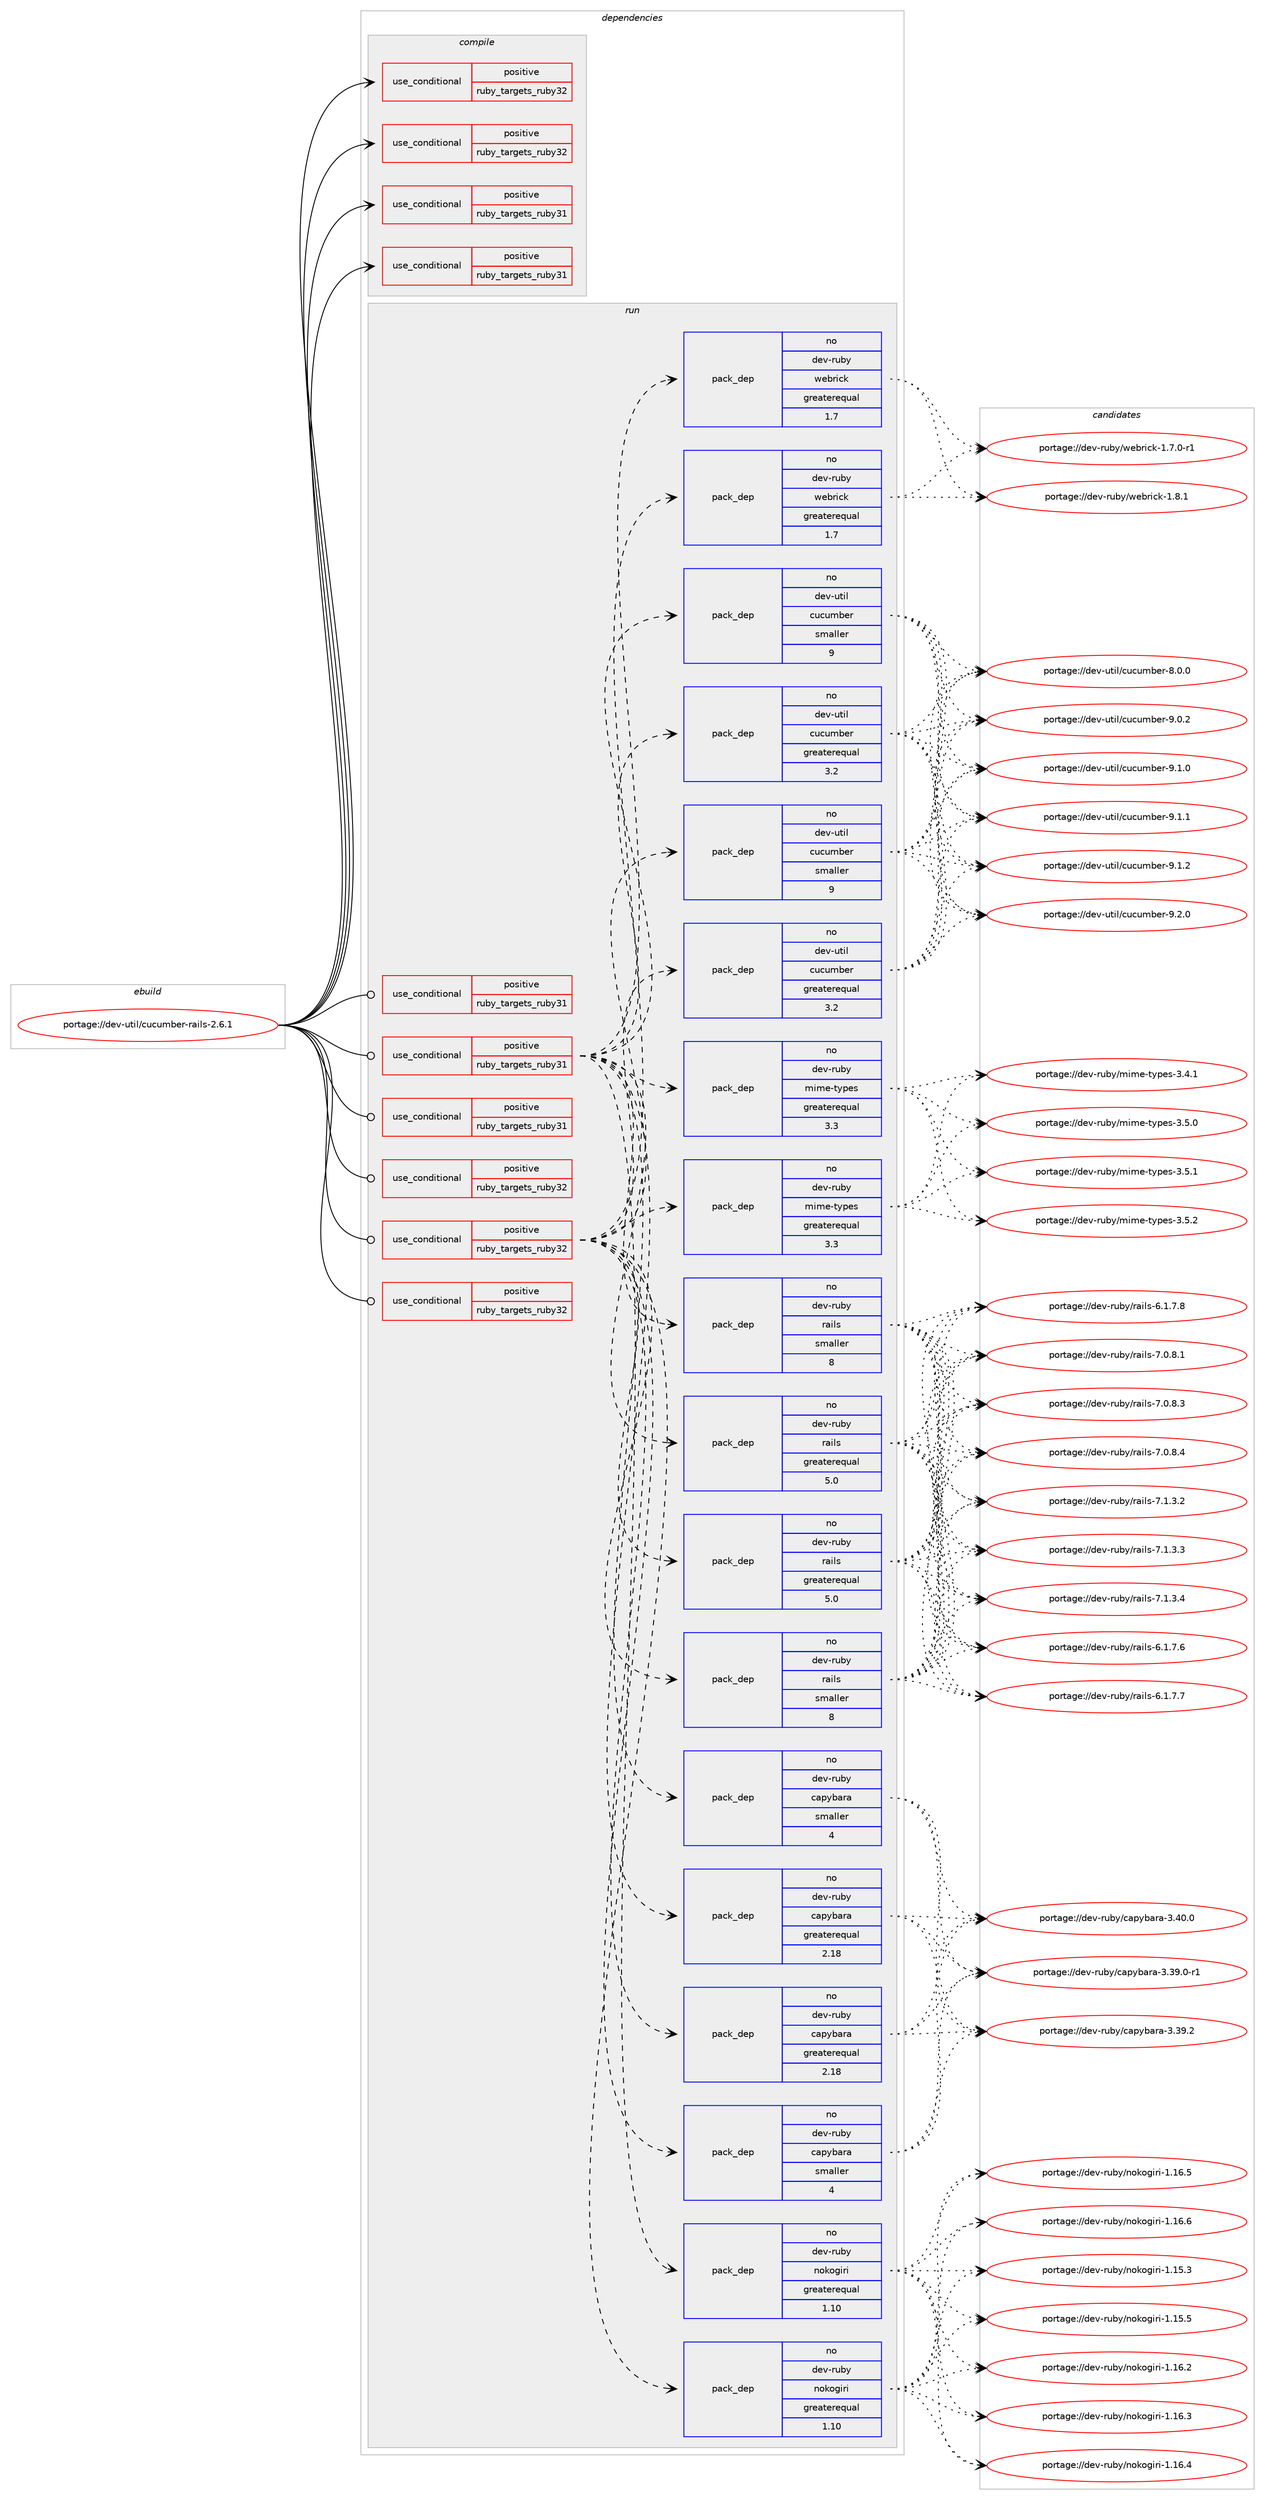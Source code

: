 digraph prolog {

# *************
# Graph options
# *************

newrank=true;
concentrate=true;
compound=true;
graph [rankdir=LR,fontname=Helvetica,fontsize=10,ranksep=1.5];#, ranksep=2.5, nodesep=0.2];
edge  [arrowhead=vee];
node  [fontname=Helvetica,fontsize=10];

# **********
# The ebuild
# **********

subgraph cluster_leftcol {
color=gray;
rank=same;
label=<<i>ebuild</i>>;
id [label="portage://dev-util/cucumber-rails-2.6.1", color=red, width=4, href="../dev-util/cucumber-rails-2.6.1.svg"];
}

# ****************
# The dependencies
# ****************

subgraph cluster_midcol {
color=gray;
label=<<i>dependencies</i>>;
subgraph cluster_compile {
fillcolor="#eeeeee";
style=filled;
label=<<i>compile</i>>;
subgraph cond58731 {
dependency109368 [label=<<TABLE BORDER="0" CELLBORDER="1" CELLSPACING="0" CELLPADDING="4"><TR><TD ROWSPAN="3" CELLPADDING="10">use_conditional</TD></TR><TR><TD>positive</TD></TR><TR><TD>ruby_targets_ruby31</TD></TR></TABLE>>, shape=none, color=red];
# *** BEGIN UNKNOWN DEPENDENCY TYPE (TODO) ***
# dependency109368 -> package_dependency(portage://dev-util/cucumber-rails-2.6.1,install,no,dev-lang,ruby,none,[,,],[slot(3.1)],[])
# *** END UNKNOWN DEPENDENCY TYPE (TODO) ***

}
id:e -> dependency109368:w [weight=20,style="solid",arrowhead="vee"];
subgraph cond58732 {
dependency109369 [label=<<TABLE BORDER="0" CELLBORDER="1" CELLSPACING="0" CELLPADDING="4"><TR><TD ROWSPAN="3" CELLPADDING="10">use_conditional</TD></TR><TR><TD>positive</TD></TR><TR><TD>ruby_targets_ruby31</TD></TR></TABLE>>, shape=none, color=red];
# *** BEGIN UNKNOWN DEPENDENCY TYPE (TODO) ***
# dependency109369 -> package_dependency(portage://dev-util/cucumber-rails-2.6.1,install,no,virtual,rubygems,none,[,,],[],[use(enable(ruby_targets_ruby31),negative)])
# *** END UNKNOWN DEPENDENCY TYPE (TODO) ***

}
id:e -> dependency109369:w [weight=20,style="solid",arrowhead="vee"];
subgraph cond58733 {
dependency109370 [label=<<TABLE BORDER="0" CELLBORDER="1" CELLSPACING="0" CELLPADDING="4"><TR><TD ROWSPAN="3" CELLPADDING="10">use_conditional</TD></TR><TR><TD>positive</TD></TR><TR><TD>ruby_targets_ruby32</TD></TR></TABLE>>, shape=none, color=red];
# *** BEGIN UNKNOWN DEPENDENCY TYPE (TODO) ***
# dependency109370 -> package_dependency(portage://dev-util/cucumber-rails-2.6.1,install,no,dev-lang,ruby,none,[,,],[slot(3.2)],[])
# *** END UNKNOWN DEPENDENCY TYPE (TODO) ***

}
id:e -> dependency109370:w [weight=20,style="solid",arrowhead="vee"];
subgraph cond58734 {
dependency109371 [label=<<TABLE BORDER="0" CELLBORDER="1" CELLSPACING="0" CELLPADDING="4"><TR><TD ROWSPAN="3" CELLPADDING="10">use_conditional</TD></TR><TR><TD>positive</TD></TR><TR><TD>ruby_targets_ruby32</TD></TR></TABLE>>, shape=none, color=red];
# *** BEGIN UNKNOWN DEPENDENCY TYPE (TODO) ***
# dependency109371 -> package_dependency(portage://dev-util/cucumber-rails-2.6.1,install,no,virtual,rubygems,none,[,,],[],[use(enable(ruby_targets_ruby32),negative)])
# *** END UNKNOWN DEPENDENCY TYPE (TODO) ***

}
id:e -> dependency109371:w [weight=20,style="solid",arrowhead="vee"];
}
subgraph cluster_compileandrun {
fillcolor="#eeeeee";
style=filled;
label=<<i>compile and run</i>>;
}
subgraph cluster_run {
fillcolor="#eeeeee";
style=filled;
label=<<i>run</i>>;
subgraph cond58735 {
dependency109372 [label=<<TABLE BORDER="0" CELLBORDER="1" CELLSPACING="0" CELLPADDING="4"><TR><TD ROWSPAN="3" CELLPADDING="10">use_conditional</TD></TR><TR><TD>positive</TD></TR><TR><TD>ruby_targets_ruby31</TD></TR></TABLE>>, shape=none, color=red];
# *** BEGIN UNKNOWN DEPENDENCY TYPE (TODO) ***
# dependency109372 -> package_dependency(portage://dev-util/cucumber-rails-2.6.1,run,no,dev-lang,ruby,none,[,,],[slot(3.1)],[])
# *** END UNKNOWN DEPENDENCY TYPE (TODO) ***

}
id:e -> dependency109372:w [weight=20,style="solid",arrowhead="odot"];
subgraph cond58736 {
dependency109373 [label=<<TABLE BORDER="0" CELLBORDER="1" CELLSPACING="0" CELLPADDING="4"><TR><TD ROWSPAN="3" CELLPADDING="10">use_conditional</TD></TR><TR><TD>positive</TD></TR><TR><TD>ruby_targets_ruby31</TD></TR></TABLE>>, shape=none, color=red];
subgraph pack49251 {
dependency109374 [label=<<TABLE BORDER="0" CELLBORDER="1" CELLSPACING="0" CELLPADDING="4" WIDTH="220"><TR><TD ROWSPAN="6" CELLPADDING="30">pack_dep</TD></TR><TR><TD WIDTH="110">no</TD></TR><TR><TD>dev-ruby</TD></TR><TR><TD>capybara</TD></TR><TR><TD>greaterequal</TD></TR><TR><TD>2.18</TD></TR></TABLE>>, shape=none, color=blue];
}
dependency109373:e -> dependency109374:w [weight=20,style="dashed",arrowhead="vee"];
subgraph pack49252 {
dependency109375 [label=<<TABLE BORDER="0" CELLBORDER="1" CELLSPACING="0" CELLPADDING="4" WIDTH="220"><TR><TD ROWSPAN="6" CELLPADDING="30">pack_dep</TD></TR><TR><TD WIDTH="110">no</TD></TR><TR><TD>dev-ruby</TD></TR><TR><TD>capybara</TD></TR><TR><TD>smaller</TD></TR><TR><TD>4</TD></TR></TABLE>>, shape=none, color=blue];
}
dependency109373:e -> dependency109375:w [weight=20,style="dashed",arrowhead="vee"];
subgraph pack49253 {
dependency109376 [label=<<TABLE BORDER="0" CELLBORDER="1" CELLSPACING="0" CELLPADDING="4" WIDTH="220"><TR><TD ROWSPAN="6" CELLPADDING="30">pack_dep</TD></TR><TR><TD WIDTH="110">no</TD></TR><TR><TD>dev-util</TD></TR><TR><TD>cucumber</TD></TR><TR><TD>greaterequal</TD></TR><TR><TD>3.2</TD></TR></TABLE>>, shape=none, color=blue];
}
dependency109373:e -> dependency109376:w [weight=20,style="dashed",arrowhead="vee"];
subgraph pack49254 {
dependency109377 [label=<<TABLE BORDER="0" CELLBORDER="1" CELLSPACING="0" CELLPADDING="4" WIDTH="220"><TR><TD ROWSPAN="6" CELLPADDING="30">pack_dep</TD></TR><TR><TD WIDTH="110">no</TD></TR><TR><TD>dev-util</TD></TR><TR><TD>cucumber</TD></TR><TR><TD>smaller</TD></TR><TR><TD>9</TD></TR></TABLE>>, shape=none, color=blue];
}
dependency109373:e -> dependency109377:w [weight=20,style="dashed",arrowhead="vee"];
subgraph pack49255 {
dependency109378 [label=<<TABLE BORDER="0" CELLBORDER="1" CELLSPACING="0" CELLPADDING="4" WIDTH="220"><TR><TD ROWSPAN="6" CELLPADDING="30">pack_dep</TD></TR><TR><TD WIDTH="110">no</TD></TR><TR><TD>dev-ruby</TD></TR><TR><TD>mime-types</TD></TR><TR><TD>greaterequal</TD></TR><TR><TD>3.3</TD></TR></TABLE>>, shape=none, color=blue];
}
dependency109373:e -> dependency109378:w [weight=20,style="dashed",arrowhead="vee"];
subgraph pack49256 {
dependency109379 [label=<<TABLE BORDER="0" CELLBORDER="1" CELLSPACING="0" CELLPADDING="4" WIDTH="220"><TR><TD ROWSPAN="6" CELLPADDING="30">pack_dep</TD></TR><TR><TD WIDTH="110">no</TD></TR><TR><TD>dev-ruby</TD></TR><TR><TD>nokogiri</TD></TR><TR><TD>greaterequal</TD></TR><TR><TD>1.10</TD></TR></TABLE>>, shape=none, color=blue];
}
dependency109373:e -> dependency109379:w [weight=20,style="dashed",arrowhead="vee"];
subgraph pack49257 {
dependency109380 [label=<<TABLE BORDER="0" CELLBORDER="1" CELLSPACING="0" CELLPADDING="4" WIDTH="220"><TR><TD ROWSPAN="6" CELLPADDING="30">pack_dep</TD></TR><TR><TD WIDTH="110">no</TD></TR><TR><TD>dev-ruby</TD></TR><TR><TD>rails</TD></TR><TR><TD>greaterequal</TD></TR><TR><TD>5.0</TD></TR></TABLE>>, shape=none, color=blue];
}
dependency109373:e -> dependency109380:w [weight=20,style="dashed",arrowhead="vee"];
subgraph pack49258 {
dependency109381 [label=<<TABLE BORDER="0" CELLBORDER="1" CELLSPACING="0" CELLPADDING="4" WIDTH="220"><TR><TD ROWSPAN="6" CELLPADDING="30">pack_dep</TD></TR><TR><TD WIDTH="110">no</TD></TR><TR><TD>dev-ruby</TD></TR><TR><TD>rails</TD></TR><TR><TD>smaller</TD></TR><TR><TD>8</TD></TR></TABLE>>, shape=none, color=blue];
}
dependency109373:e -> dependency109381:w [weight=20,style="dashed",arrowhead="vee"];
# *** BEGIN UNKNOWN DEPENDENCY TYPE (TODO) ***
# dependency109373 -> package_dependency(portage://dev-util/cucumber-rails-2.6.1,run,no,dev-ruby,rexml,none,[,,],[slot(3)],[use(enable(ruby_targets_ruby31),negative)])
# *** END UNKNOWN DEPENDENCY TYPE (TODO) ***

subgraph pack49259 {
dependency109382 [label=<<TABLE BORDER="0" CELLBORDER="1" CELLSPACING="0" CELLPADDING="4" WIDTH="220"><TR><TD ROWSPAN="6" CELLPADDING="30">pack_dep</TD></TR><TR><TD WIDTH="110">no</TD></TR><TR><TD>dev-ruby</TD></TR><TR><TD>webrick</TD></TR><TR><TD>greaterequal</TD></TR><TR><TD>1.7</TD></TR></TABLE>>, shape=none, color=blue];
}
dependency109373:e -> dependency109382:w [weight=20,style="dashed",arrowhead="vee"];
}
id:e -> dependency109373:w [weight=20,style="solid",arrowhead="odot"];
subgraph cond58737 {
dependency109383 [label=<<TABLE BORDER="0" CELLBORDER="1" CELLSPACING="0" CELLPADDING="4"><TR><TD ROWSPAN="3" CELLPADDING="10">use_conditional</TD></TR><TR><TD>positive</TD></TR><TR><TD>ruby_targets_ruby31</TD></TR></TABLE>>, shape=none, color=red];
# *** BEGIN UNKNOWN DEPENDENCY TYPE (TODO) ***
# dependency109383 -> package_dependency(portage://dev-util/cucumber-rails-2.6.1,run,no,virtual,rubygems,none,[,,],[],[use(enable(ruby_targets_ruby31),negative)])
# *** END UNKNOWN DEPENDENCY TYPE (TODO) ***

}
id:e -> dependency109383:w [weight=20,style="solid",arrowhead="odot"];
subgraph cond58738 {
dependency109384 [label=<<TABLE BORDER="0" CELLBORDER="1" CELLSPACING="0" CELLPADDING="4"><TR><TD ROWSPAN="3" CELLPADDING="10">use_conditional</TD></TR><TR><TD>positive</TD></TR><TR><TD>ruby_targets_ruby32</TD></TR></TABLE>>, shape=none, color=red];
# *** BEGIN UNKNOWN DEPENDENCY TYPE (TODO) ***
# dependency109384 -> package_dependency(portage://dev-util/cucumber-rails-2.6.1,run,no,dev-lang,ruby,none,[,,],[slot(3.2)],[])
# *** END UNKNOWN DEPENDENCY TYPE (TODO) ***

}
id:e -> dependency109384:w [weight=20,style="solid",arrowhead="odot"];
subgraph cond58739 {
dependency109385 [label=<<TABLE BORDER="0" CELLBORDER="1" CELLSPACING="0" CELLPADDING="4"><TR><TD ROWSPAN="3" CELLPADDING="10">use_conditional</TD></TR><TR><TD>positive</TD></TR><TR><TD>ruby_targets_ruby32</TD></TR></TABLE>>, shape=none, color=red];
subgraph pack49260 {
dependency109386 [label=<<TABLE BORDER="0" CELLBORDER="1" CELLSPACING="0" CELLPADDING="4" WIDTH="220"><TR><TD ROWSPAN="6" CELLPADDING="30">pack_dep</TD></TR><TR><TD WIDTH="110">no</TD></TR><TR><TD>dev-ruby</TD></TR><TR><TD>capybara</TD></TR><TR><TD>greaterequal</TD></TR><TR><TD>2.18</TD></TR></TABLE>>, shape=none, color=blue];
}
dependency109385:e -> dependency109386:w [weight=20,style="dashed",arrowhead="vee"];
subgraph pack49261 {
dependency109387 [label=<<TABLE BORDER="0" CELLBORDER="1" CELLSPACING="0" CELLPADDING="4" WIDTH="220"><TR><TD ROWSPAN="6" CELLPADDING="30">pack_dep</TD></TR><TR><TD WIDTH="110">no</TD></TR><TR><TD>dev-ruby</TD></TR><TR><TD>capybara</TD></TR><TR><TD>smaller</TD></TR><TR><TD>4</TD></TR></TABLE>>, shape=none, color=blue];
}
dependency109385:e -> dependency109387:w [weight=20,style="dashed",arrowhead="vee"];
subgraph pack49262 {
dependency109388 [label=<<TABLE BORDER="0" CELLBORDER="1" CELLSPACING="0" CELLPADDING="4" WIDTH="220"><TR><TD ROWSPAN="6" CELLPADDING="30">pack_dep</TD></TR><TR><TD WIDTH="110">no</TD></TR><TR><TD>dev-util</TD></TR><TR><TD>cucumber</TD></TR><TR><TD>greaterequal</TD></TR><TR><TD>3.2</TD></TR></TABLE>>, shape=none, color=blue];
}
dependency109385:e -> dependency109388:w [weight=20,style="dashed",arrowhead="vee"];
subgraph pack49263 {
dependency109389 [label=<<TABLE BORDER="0" CELLBORDER="1" CELLSPACING="0" CELLPADDING="4" WIDTH="220"><TR><TD ROWSPAN="6" CELLPADDING="30">pack_dep</TD></TR><TR><TD WIDTH="110">no</TD></TR><TR><TD>dev-util</TD></TR><TR><TD>cucumber</TD></TR><TR><TD>smaller</TD></TR><TR><TD>9</TD></TR></TABLE>>, shape=none, color=blue];
}
dependency109385:e -> dependency109389:w [weight=20,style="dashed",arrowhead="vee"];
subgraph pack49264 {
dependency109390 [label=<<TABLE BORDER="0" CELLBORDER="1" CELLSPACING="0" CELLPADDING="4" WIDTH="220"><TR><TD ROWSPAN="6" CELLPADDING="30">pack_dep</TD></TR><TR><TD WIDTH="110">no</TD></TR><TR><TD>dev-ruby</TD></TR><TR><TD>mime-types</TD></TR><TR><TD>greaterequal</TD></TR><TR><TD>3.3</TD></TR></TABLE>>, shape=none, color=blue];
}
dependency109385:e -> dependency109390:w [weight=20,style="dashed",arrowhead="vee"];
subgraph pack49265 {
dependency109391 [label=<<TABLE BORDER="0" CELLBORDER="1" CELLSPACING="0" CELLPADDING="4" WIDTH="220"><TR><TD ROWSPAN="6" CELLPADDING="30">pack_dep</TD></TR><TR><TD WIDTH="110">no</TD></TR><TR><TD>dev-ruby</TD></TR><TR><TD>nokogiri</TD></TR><TR><TD>greaterequal</TD></TR><TR><TD>1.10</TD></TR></TABLE>>, shape=none, color=blue];
}
dependency109385:e -> dependency109391:w [weight=20,style="dashed",arrowhead="vee"];
subgraph pack49266 {
dependency109392 [label=<<TABLE BORDER="0" CELLBORDER="1" CELLSPACING="0" CELLPADDING="4" WIDTH="220"><TR><TD ROWSPAN="6" CELLPADDING="30">pack_dep</TD></TR><TR><TD WIDTH="110">no</TD></TR><TR><TD>dev-ruby</TD></TR><TR><TD>rails</TD></TR><TR><TD>greaterequal</TD></TR><TR><TD>5.0</TD></TR></TABLE>>, shape=none, color=blue];
}
dependency109385:e -> dependency109392:w [weight=20,style="dashed",arrowhead="vee"];
subgraph pack49267 {
dependency109393 [label=<<TABLE BORDER="0" CELLBORDER="1" CELLSPACING="0" CELLPADDING="4" WIDTH="220"><TR><TD ROWSPAN="6" CELLPADDING="30">pack_dep</TD></TR><TR><TD WIDTH="110">no</TD></TR><TR><TD>dev-ruby</TD></TR><TR><TD>rails</TD></TR><TR><TD>smaller</TD></TR><TR><TD>8</TD></TR></TABLE>>, shape=none, color=blue];
}
dependency109385:e -> dependency109393:w [weight=20,style="dashed",arrowhead="vee"];
# *** BEGIN UNKNOWN DEPENDENCY TYPE (TODO) ***
# dependency109385 -> package_dependency(portage://dev-util/cucumber-rails-2.6.1,run,no,dev-ruby,rexml,none,[,,],[slot(3)],[use(enable(ruby_targets_ruby32),negative)])
# *** END UNKNOWN DEPENDENCY TYPE (TODO) ***

subgraph pack49268 {
dependency109394 [label=<<TABLE BORDER="0" CELLBORDER="1" CELLSPACING="0" CELLPADDING="4" WIDTH="220"><TR><TD ROWSPAN="6" CELLPADDING="30">pack_dep</TD></TR><TR><TD WIDTH="110">no</TD></TR><TR><TD>dev-ruby</TD></TR><TR><TD>webrick</TD></TR><TR><TD>greaterequal</TD></TR><TR><TD>1.7</TD></TR></TABLE>>, shape=none, color=blue];
}
dependency109385:e -> dependency109394:w [weight=20,style="dashed",arrowhead="vee"];
}
id:e -> dependency109385:w [weight=20,style="solid",arrowhead="odot"];
subgraph cond58740 {
dependency109395 [label=<<TABLE BORDER="0" CELLBORDER="1" CELLSPACING="0" CELLPADDING="4"><TR><TD ROWSPAN="3" CELLPADDING="10">use_conditional</TD></TR><TR><TD>positive</TD></TR><TR><TD>ruby_targets_ruby32</TD></TR></TABLE>>, shape=none, color=red];
# *** BEGIN UNKNOWN DEPENDENCY TYPE (TODO) ***
# dependency109395 -> package_dependency(portage://dev-util/cucumber-rails-2.6.1,run,no,virtual,rubygems,none,[,,],[],[use(enable(ruby_targets_ruby32),negative)])
# *** END UNKNOWN DEPENDENCY TYPE (TODO) ***

}
id:e -> dependency109395:w [weight=20,style="solid",arrowhead="odot"];
}
}

# **************
# The candidates
# **************

subgraph cluster_choices {
rank=same;
color=gray;
label=<<i>candidates</i>>;

subgraph choice49251 {
color=black;
nodesep=1;
choice1001011184511411798121479997112121989711497455146515746484511449 [label="portage://dev-ruby/capybara-3.39.0-r1", color=red, width=4,href="../dev-ruby/capybara-3.39.0-r1.svg"];
choice100101118451141179812147999711212198971149745514651574650 [label="portage://dev-ruby/capybara-3.39.2", color=red, width=4,href="../dev-ruby/capybara-3.39.2.svg"];
choice100101118451141179812147999711212198971149745514652484648 [label="portage://dev-ruby/capybara-3.40.0", color=red, width=4,href="../dev-ruby/capybara-3.40.0.svg"];
dependency109374:e -> choice1001011184511411798121479997112121989711497455146515746484511449:w [style=dotted,weight="100"];
dependency109374:e -> choice100101118451141179812147999711212198971149745514651574650:w [style=dotted,weight="100"];
dependency109374:e -> choice100101118451141179812147999711212198971149745514652484648:w [style=dotted,weight="100"];
}
subgraph choice49252 {
color=black;
nodesep=1;
choice1001011184511411798121479997112121989711497455146515746484511449 [label="portage://dev-ruby/capybara-3.39.0-r1", color=red, width=4,href="../dev-ruby/capybara-3.39.0-r1.svg"];
choice100101118451141179812147999711212198971149745514651574650 [label="portage://dev-ruby/capybara-3.39.2", color=red, width=4,href="../dev-ruby/capybara-3.39.2.svg"];
choice100101118451141179812147999711212198971149745514652484648 [label="portage://dev-ruby/capybara-3.40.0", color=red, width=4,href="../dev-ruby/capybara-3.40.0.svg"];
dependency109375:e -> choice1001011184511411798121479997112121989711497455146515746484511449:w [style=dotted,weight="100"];
dependency109375:e -> choice100101118451141179812147999711212198971149745514651574650:w [style=dotted,weight="100"];
dependency109375:e -> choice100101118451141179812147999711212198971149745514652484648:w [style=dotted,weight="100"];
}
subgraph choice49253 {
color=black;
nodesep=1;
choice1001011184511711610510847991179911710998101114455646484648 [label="portage://dev-util/cucumber-8.0.0", color=red, width=4,href="../dev-util/cucumber-8.0.0.svg"];
choice1001011184511711610510847991179911710998101114455746484650 [label="portage://dev-util/cucumber-9.0.2", color=red, width=4,href="../dev-util/cucumber-9.0.2.svg"];
choice1001011184511711610510847991179911710998101114455746494648 [label="portage://dev-util/cucumber-9.1.0", color=red, width=4,href="../dev-util/cucumber-9.1.0.svg"];
choice1001011184511711610510847991179911710998101114455746494649 [label="portage://dev-util/cucumber-9.1.1", color=red, width=4,href="../dev-util/cucumber-9.1.1.svg"];
choice1001011184511711610510847991179911710998101114455746494650 [label="portage://dev-util/cucumber-9.1.2", color=red, width=4,href="../dev-util/cucumber-9.1.2.svg"];
choice1001011184511711610510847991179911710998101114455746504648 [label="portage://dev-util/cucumber-9.2.0", color=red, width=4,href="../dev-util/cucumber-9.2.0.svg"];
dependency109376:e -> choice1001011184511711610510847991179911710998101114455646484648:w [style=dotted,weight="100"];
dependency109376:e -> choice1001011184511711610510847991179911710998101114455746484650:w [style=dotted,weight="100"];
dependency109376:e -> choice1001011184511711610510847991179911710998101114455746494648:w [style=dotted,weight="100"];
dependency109376:e -> choice1001011184511711610510847991179911710998101114455746494649:w [style=dotted,weight="100"];
dependency109376:e -> choice1001011184511711610510847991179911710998101114455746494650:w [style=dotted,weight="100"];
dependency109376:e -> choice1001011184511711610510847991179911710998101114455746504648:w [style=dotted,weight="100"];
}
subgraph choice49254 {
color=black;
nodesep=1;
choice1001011184511711610510847991179911710998101114455646484648 [label="portage://dev-util/cucumber-8.0.0", color=red, width=4,href="../dev-util/cucumber-8.0.0.svg"];
choice1001011184511711610510847991179911710998101114455746484650 [label="portage://dev-util/cucumber-9.0.2", color=red, width=4,href="../dev-util/cucumber-9.0.2.svg"];
choice1001011184511711610510847991179911710998101114455746494648 [label="portage://dev-util/cucumber-9.1.0", color=red, width=4,href="../dev-util/cucumber-9.1.0.svg"];
choice1001011184511711610510847991179911710998101114455746494649 [label="portage://dev-util/cucumber-9.1.1", color=red, width=4,href="../dev-util/cucumber-9.1.1.svg"];
choice1001011184511711610510847991179911710998101114455746494650 [label="portage://dev-util/cucumber-9.1.2", color=red, width=4,href="../dev-util/cucumber-9.1.2.svg"];
choice1001011184511711610510847991179911710998101114455746504648 [label="portage://dev-util/cucumber-9.2.0", color=red, width=4,href="../dev-util/cucumber-9.2.0.svg"];
dependency109377:e -> choice1001011184511711610510847991179911710998101114455646484648:w [style=dotted,weight="100"];
dependency109377:e -> choice1001011184511711610510847991179911710998101114455746484650:w [style=dotted,weight="100"];
dependency109377:e -> choice1001011184511711610510847991179911710998101114455746494648:w [style=dotted,weight="100"];
dependency109377:e -> choice1001011184511711610510847991179911710998101114455746494649:w [style=dotted,weight="100"];
dependency109377:e -> choice1001011184511711610510847991179911710998101114455746494650:w [style=dotted,weight="100"];
dependency109377:e -> choice1001011184511711610510847991179911710998101114455746504648:w [style=dotted,weight="100"];
}
subgraph choice49255 {
color=black;
nodesep=1;
choice10010111845114117981214710910510910145116121112101115455146524649 [label="portage://dev-ruby/mime-types-3.4.1", color=red, width=4,href="../dev-ruby/mime-types-3.4.1.svg"];
choice10010111845114117981214710910510910145116121112101115455146534648 [label="portage://dev-ruby/mime-types-3.5.0", color=red, width=4,href="../dev-ruby/mime-types-3.5.0.svg"];
choice10010111845114117981214710910510910145116121112101115455146534649 [label="portage://dev-ruby/mime-types-3.5.1", color=red, width=4,href="../dev-ruby/mime-types-3.5.1.svg"];
choice10010111845114117981214710910510910145116121112101115455146534650 [label="portage://dev-ruby/mime-types-3.5.2", color=red, width=4,href="../dev-ruby/mime-types-3.5.2.svg"];
dependency109378:e -> choice10010111845114117981214710910510910145116121112101115455146524649:w [style=dotted,weight="100"];
dependency109378:e -> choice10010111845114117981214710910510910145116121112101115455146534648:w [style=dotted,weight="100"];
dependency109378:e -> choice10010111845114117981214710910510910145116121112101115455146534649:w [style=dotted,weight="100"];
dependency109378:e -> choice10010111845114117981214710910510910145116121112101115455146534650:w [style=dotted,weight="100"];
}
subgraph choice49256 {
color=black;
nodesep=1;
choice10010111845114117981214711011110711110310511410545494649534651 [label="portage://dev-ruby/nokogiri-1.15.3", color=red, width=4,href="../dev-ruby/nokogiri-1.15.3.svg"];
choice10010111845114117981214711011110711110310511410545494649534653 [label="portage://dev-ruby/nokogiri-1.15.5", color=red, width=4,href="../dev-ruby/nokogiri-1.15.5.svg"];
choice10010111845114117981214711011110711110310511410545494649544650 [label="portage://dev-ruby/nokogiri-1.16.2", color=red, width=4,href="../dev-ruby/nokogiri-1.16.2.svg"];
choice10010111845114117981214711011110711110310511410545494649544651 [label="portage://dev-ruby/nokogiri-1.16.3", color=red, width=4,href="../dev-ruby/nokogiri-1.16.3.svg"];
choice10010111845114117981214711011110711110310511410545494649544652 [label="portage://dev-ruby/nokogiri-1.16.4", color=red, width=4,href="../dev-ruby/nokogiri-1.16.4.svg"];
choice10010111845114117981214711011110711110310511410545494649544653 [label="portage://dev-ruby/nokogiri-1.16.5", color=red, width=4,href="../dev-ruby/nokogiri-1.16.5.svg"];
choice10010111845114117981214711011110711110310511410545494649544654 [label="portage://dev-ruby/nokogiri-1.16.6", color=red, width=4,href="../dev-ruby/nokogiri-1.16.6.svg"];
dependency109379:e -> choice10010111845114117981214711011110711110310511410545494649534651:w [style=dotted,weight="100"];
dependency109379:e -> choice10010111845114117981214711011110711110310511410545494649534653:w [style=dotted,weight="100"];
dependency109379:e -> choice10010111845114117981214711011110711110310511410545494649544650:w [style=dotted,weight="100"];
dependency109379:e -> choice10010111845114117981214711011110711110310511410545494649544651:w [style=dotted,weight="100"];
dependency109379:e -> choice10010111845114117981214711011110711110310511410545494649544652:w [style=dotted,weight="100"];
dependency109379:e -> choice10010111845114117981214711011110711110310511410545494649544653:w [style=dotted,weight="100"];
dependency109379:e -> choice10010111845114117981214711011110711110310511410545494649544654:w [style=dotted,weight="100"];
}
subgraph choice49257 {
color=black;
nodesep=1;
choice100101118451141179812147114971051081154554464946554654 [label="portage://dev-ruby/rails-6.1.7.6", color=red, width=4,href="../dev-ruby/rails-6.1.7.6.svg"];
choice100101118451141179812147114971051081154554464946554655 [label="portage://dev-ruby/rails-6.1.7.7", color=red, width=4,href="../dev-ruby/rails-6.1.7.7.svg"];
choice100101118451141179812147114971051081154554464946554656 [label="portage://dev-ruby/rails-6.1.7.8", color=red, width=4,href="../dev-ruby/rails-6.1.7.8.svg"];
choice100101118451141179812147114971051081154555464846564649 [label="portage://dev-ruby/rails-7.0.8.1", color=red, width=4,href="../dev-ruby/rails-7.0.8.1.svg"];
choice100101118451141179812147114971051081154555464846564651 [label="portage://dev-ruby/rails-7.0.8.3", color=red, width=4,href="../dev-ruby/rails-7.0.8.3.svg"];
choice100101118451141179812147114971051081154555464846564652 [label="portage://dev-ruby/rails-7.0.8.4", color=red, width=4,href="../dev-ruby/rails-7.0.8.4.svg"];
choice100101118451141179812147114971051081154555464946514650 [label="portage://dev-ruby/rails-7.1.3.2", color=red, width=4,href="../dev-ruby/rails-7.1.3.2.svg"];
choice100101118451141179812147114971051081154555464946514651 [label="portage://dev-ruby/rails-7.1.3.3", color=red, width=4,href="../dev-ruby/rails-7.1.3.3.svg"];
choice100101118451141179812147114971051081154555464946514652 [label="portage://dev-ruby/rails-7.1.3.4", color=red, width=4,href="../dev-ruby/rails-7.1.3.4.svg"];
dependency109380:e -> choice100101118451141179812147114971051081154554464946554654:w [style=dotted,weight="100"];
dependency109380:e -> choice100101118451141179812147114971051081154554464946554655:w [style=dotted,weight="100"];
dependency109380:e -> choice100101118451141179812147114971051081154554464946554656:w [style=dotted,weight="100"];
dependency109380:e -> choice100101118451141179812147114971051081154555464846564649:w [style=dotted,weight="100"];
dependency109380:e -> choice100101118451141179812147114971051081154555464846564651:w [style=dotted,weight="100"];
dependency109380:e -> choice100101118451141179812147114971051081154555464846564652:w [style=dotted,weight="100"];
dependency109380:e -> choice100101118451141179812147114971051081154555464946514650:w [style=dotted,weight="100"];
dependency109380:e -> choice100101118451141179812147114971051081154555464946514651:w [style=dotted,weight="100"];
dependency109380:e -> choice100101118451141179812147114971051081154555464946514652:w [style=dotted,weight="100"];
}
subgraph choice49258 {
color=black;
nodesep=1;
choice100101118451141179812147114971051081154554464946554654 [label="portage://dev-ruby/rails-6.1.7.6", color=red, width=4,href="../dev-ruby/rails-6.1.7.6.svg"];
choice100101118451141179812147114971051081154554464946554655 [label="portage://dev-ruby/rails-6.1.7.7", color=red, width=4,href="../dev-ruby/rails-6.1.7.7.svg"];
choice100101118451141179812147114971051081154554464946554656 [label="portage://dev-ruby/rails-6.1.7.8", color=red, width=4,href="../dev-ruby/rails-6.1.7.8.svg"];
choice100101118451141179812147114971051081154555464846564649 [label="portage://dev-ruby/rails-7.0.8.1", color=red, width=4,href="../dev-ruby/rails-7.0.8.1.svg"];
choice100101118451141179812147114971051081154555464846564651 [label="portage://dev-ruby/rails-7.0.8.3", color=red, width=4,href="../dev-ruby/rails-7.0.8.3.svg"];
choice100101118451141179812147114971051081154555464846564652 [label="portage://dev-ruby/rails-7.0.8.4", color=red, width=4,href="../dev-ruby/rails-7.0.8.4.svg"];
choice100101118451141179812147114971051081154555464946514650 [label="portage://dev-ruby/rails-7.1.3.2", color=red, width=4,href="../dev-ruby/rails-7.1.3.2.svg"];
choice100101118451141179812147114971051081154555464946514651 [label="portage://dev-ruby/rails-7.1.3.3", color=red, width=4,href="../dev-ruby/rails-7.1.3.3.svg"];
choice100101118451141179812147114971051081154555464946514652 [label="portage://dev-ruby/rails-7.1.3.4", color=red, width=4,href="../dev-ruby/rails-7.1.3.4.svg"];
dependency109381:e -> choice100101118451141179812147114971051081154554464946554654:w [style=dotted,weight="100"];
dependency109381:e -> choice100101118451141179812147114971051081154554464946554655:w [style=dotted,weight="100"];
dependency109381:e -> choice100101118451141179812147114971051081154554464946554656:w [style=dotted,weight="100"];
dependency109381:e -> choice100101118451141179812147114971051081154555464846564649:w [style=dotted,weight="100"];
dependency109381:e -> choice100101118451141179812147114971051081154555464846564651:w [style=dotted,weight="100"];
dependency109381:e -> choice100101118451141179812147114971051081154555464846564652:w [style=dotted,weight="100"];
dependency109381:e -> choice100101118451141179812147114971051081154555464946514650:w [style=dotted,weight="100"];
dependency109381:e -> choice100101118451141179812147114971051081154555464946514651:w [style=dotted,weight="100"];
dependency109381:e -> choice100101118451141179812147114971051081154555464946514652:w [style=dotted,weight="100"];
}
subgraph choice49259 {
color=black;
nodesep=1;
choice10010111845114117981214711910198114105991074549465546484511449 [label="portage://dev-ruby/webrick-1.7.0-r1", color=red, width=4,href="../dev-ruby/webrick-1.7.0-r1.svg"];
choice1001011184511411798121471191019811410599107454946564649 [label="portage://dev-ruby/webrick-1.8.1", color=red, width=4,href="../dev-ruby/webrick-1.8.1.svg"];
dependency109382:e -> choice10010111845114117981214711910198114105991074549465546484511449:w [style=dotted,weight="100"];
dependency109382:e -> choice1001011184511411798121471191019811410599107454946564649:w [style=dotted,weight="100"];
}
subgraph choice49260 {
color=black;
nodesep=1;
choice1001011184511411798121479997112121989711497455146515746484511449 [label="portage://dev-ruby/capybara-3.39.0-r1", color=red, width=4,href="../dev-ruby/capybara-3.39.0-r1.svg"];
choice100101118451141179812147999711212198971149745514651574650 [label="portage://dev-ruby/capybara-3.39.2", color=red, width=4,href="../dev-ruby/capybara-3.39.2.svg"];
choice100101118451141179812147999711212198971149745514652484648 [label="portage://dev-ruby/capybara-3.40.0", color=red, width=4,href="../dev-ruby/capybara-3.40.0.svg"];
dependency109386:e -> choice1001011184511411798121479997112121989711497455146515746484511449:w [style=dotted,weight="100"];
dependency109386:e -> choice100101118451141179812147999711212198971149745514651574650:w [style=dotted,weight="100"];
dependency109386:e -> choice100101118451141179812147999711212198971149745514652484648:w [style=dotted,weight="100"];
}
subgraph choice49261 {
color=black;
nodesep=1;
choice1001011184511411798121479997112121989711497455146515746484511449 [label="portage://dev-ruby/capybara-3.39.0-r1", color=red, width=4,href="../dev-ruby/capybara-3.39.0-r1.svg"];
choice100101118451141179812147999711212198971149745514651574650 [label="portage://dev-ruby/capybara-3.39.2", color=red, width=4,href="../dev-ruby/capybara-3.39.2.svg"];
choice100101118451141179812147999711212198971149745514652484648 [label="portage://dev-ruby/capybara-3.40.0", color=red, width=4,href="../dev-ruby/capybara-3.40.0.svg"];
dependency109387:e -> choice1001011184511411798121479997112121989711497455146515746484511449:w [style=dotted,weight="100"];
dependency109387:e -> choice100101118451141179812147999711212198971149745514651574650:w [style=dotted,weight="100"];
dependency109387:e -> choice100101118451141179812147999711212198971149745514652484648:w [style=dotted,weight="100"];
}
subgraph choice49262 {
color=black;
nodesep=1;
choice1001011184511711610510847991179911710998101114455646484648 [label="portage://dev-util/cucumber-8.0.0", color=red, width=4,href="../dev-util/cucumber-8.0.0.svg"];
choice1001011184511711610510847991179911710998101114455746484650 [label="portage://dev-util/cucumber-9.0.2", color=red, width=4,href="../dev-util/cucumber-9.0.2.svg"];
choice1001011184511711610510847991179911710998101114455746494648 [label="portage://dev-util/cucumber-9.1.0", color=red, width=4,href="../dev-util/cucumber-9.1.0.svg"];
choice1001011184511711610510847991179911710998101114455746494649 [label="portage://dev-util/cucumber-9.1.1", color=red, width=4,href="../dev-util/cucumber-9.1.1.svg"];
choice1001011184511711610510847991179911710998101114455746494650 [label="portage://dev-util/cucumber-9.1.2", color=red, width=4,href="../dev-util/cucumber-9.1.2.svg"];
choice1001011184511711610510847991179911710998101114455746504648 [label="portage://dev-util/cucumber-9.2.0", color=red, width=4,href="../dev-util/cucumber-9.2.0.svg"];
dependency109388:e -> choice1001011184511711610510847991179911710998101114455646484648:w [style=dotted,weight="100"];
dependency109388:e -> choice1001011184511711610510847991179911710998101114455746484650:w [style=dotted,weight="100"];
dependency109388:e -> choice1001011184511711610510847991179911710998101114455746494648:w [style=dotted,weight="100"];
dependency109388:e -> choice1001011184511711610510847991179911710998101114455746494649:w [style=dotted,weight="100"];
dependency109388:e -> choice1001011184511711610510847991179911710998101114455746494650:w [style=dotted,weight="100"];
dependency109388:e -> choice1001011184511711610510847991179911710998101114455746504648:w [style=dotted,weight="100"];
}
subgraph choice49263 {
color=black;
nodesep=1;
choice1001011184511711610510847991179911710998101114455646484648 [label="portage://dev-util/cucumber-8.0.0", color=red, width=4,href="../dev-util/cucumber-8.0.0.svg"];
choice1001011184511711610510847991179911710998101114455746484650 [label="portage://dev-util/cucumber-9.0.2", color=red, width=4,href="../dev-util/cucumber-9.0.2.svg"];
choice1001011184511711610510847991179911710998101114455746494648 [label="portage://dev-util/cucumber-9.1.0", color=red, width=4,href="../dev-util/cucumber-9.1.0.svg"];
choice1001011184511711610510847991179911710998101114455746494649 [label="portage://dev-util/cucumber-9.1.1", color=red, width=4,href="../dev-util/cucumber-9.1.1.svg"];
choice1001011184511711610510847991179911710998101114455746494650 [label="portage://dev-util/cucumber-9.1.2", color=red, width=4,href="../dev-util/cucumber-9.1.2.svg"];
choice1001011184511711610510847991179911710998101114455746504648 [label="portage://dev-util/cucumber-9.2.0", color=red, width=4,href="../dev-util/cucumber-9.2.0.svg"];
dependency109389:e -> choice1001011184511711610510847991179911710998101114455646484648:w [style=dotted,weight="100"];
dependency109389:e -> choice1001011184511711610510847991179911710998101114455746484650:w [style=dotted,weight="100"];
dependency109389:e -> choice1001011184511711610510847991179911710998101114455746494648:w [style=dotted,weight="100"];
dependency109389:e -> choice1001011184511711610510847991179911710998101114455746494649:w [style=dotted,weight="100"];
dependency109389:e -> choice1001011184511711610510847991179911710998101114455746494650:w [style=dotted,weight="100"];
dependency109389:e -> choice1001011184511711610510847991179911710998101114455746504648:w [style=dotted,weight="100"];
}
subgraph choice49264 {
color=black;
nodesep=1;
choice10010111845114117981214710910510910145116121112101115455146524649 [label="portage://dev-ruby/mime-types-3.4.1", color=red, width=4,href="../dev-ruby/mime-types-3.4.1.svg"];
choice10010111845114117981214710910510910145116121112101115455146534648 [label="portage://dev-ruby/mime-types-3.5.0", color=red, width=4,href="../dev-ruby/mime-types-3.5.0.svg"];
choice10010111845114117981214710910510910145116121112101115455146534649 [label="portage://dev-ruby/mime-types-3.5.1", color=red, width=4,href="../dev-ruby/mime-types-3.5.1.svg"];
choice10010111845114117981214710910510910145116121112101115455146534650 [label="portage://dev-ruby/mime-types-3.5.2", color=red, width=4,href="../dev-ruby/mime-types-3.5.2.svg"];
dependency109390:e -> choice10010111845114117981214710910510910145116121112101115455146524649:w [style=dotted,weight="100"];
dependency109390:e -> choice10010111845114117981214710910510910145116121112101115455146534648:w [style=dotted,weight="100"];
dependency109390:e -> choice10010111845114117981214710910510910145116121112101115455146534649:w [style=dotted,weight="100"];
dependency109390:e -> choice10010111845114117981214710910510910145116121112101115455146534650:w [style=dotted,weight="100"];
}
subgraph choice49265 {
color=black;
nodesep=1;
choice10010111845114117981214711011110711110310511410545494649534651 [label="portage://dev-ruby/nokogiri-1.15.3", color=red, width=4,href="../dev-ruby/nokogiri-1.15.3.svg"];
choice10010111845114117981214711011110711110310511410545494649534653 [label="portage://dev-ruby/nokogiri-1.15.5", color=red, width=4,href="../dev-ruby/nokogiri-1.15.5.svg"];
choice10010111845114117981214711011110711110310511410545494649544650 [label="portage://dev-ruby/nokogiri-1.16.2", color=red, width=4,href="../dev-ruby/nokogiri-1.16.2.svg"];
choice10010111845114117981214711011110711110310511410545494649544651 [label="portage://dev-ruby/nokogiri-1.16.3", color=red, width=4,href="../dev-ruby/nokogiri-1.16.3.svg"];
choice10010111845114117981214711011110711110310511410545494649544652 [label="portage://dev-ruby/nokogiri-1.16.4", color=red, width=4,href="../dev-ruby/nokogiri-1.16.4.svg"];
choice10010111845114117981214711011110711110310511410545494649544653 [label="portage://dev-ruby/nokogiri-1.16.5", color=red, width=4,href="../dev-ruby/nokogiri-1.16.5.svg"];
choice10010111845114117981214711011110711110310511410545494649544654 [label="portage://dev-ruby/nokogiri-1.16.6", color=red, width=4,href="../dev-ruby/nokogiri-1.16.6.svg"];
dependency109391:e -> choice10010111845114117981214711011110711110310511410545494649534651:w [style=dotted,weight="100"];
dependency109391:e -> choice10010111845114117981214711011110711110310511410545494649534653:w [style=dotted,weight="100"];
dependency109391:e -> choice10010111845114117981214711011110711110310511410545494649544650:w [style=dotted,weight="100"];
dependency109391:e -> choice10010111845114117981214711011110711110310511410545494649544651:w [style=dotted,weight="100"];
dependency109391:e -> choice10010111845114117981214711011110711110310511410545494649544652:w [style=dotted,weight="100"];
dependency109391:e -> choice10010111845114117981214711011110711110310511410545494649544653:w [style=dotted,weight="100"];
dependency109391:e -> choice10010111845114117981214711011110711110310511410545494649544654:w [style=dotted,weight="100"];
}
subgraph choice49266 {
color=black;
nodesep=1;
choice100101118451141179812147114971051081154554464946554654 [label="portage://dev-ruby/rails-6.1.7.6", color=red, width=4,href="../dev-ruby/rails-6.1.7.6.svg"];
choice100101118451141179812147114971051081154554464946554655 [label="portage://dev-ruby/rails-6.1.7.7", color=red, width=4,href="../dev-ruby/rails-6.1.7.7.svg"];
choice100101118451141179812147114971051081154554464946554656 [label="portage://dev-ruby/rails-6.1.7.8", color=red, width=4,href="../dev-ruby/rails-6.1.7.8.svg"];
choice100101118451141179812147114971051081154555464846564649 [label="portage://dev-ruby/rails-7.0.8.1", color=red, width=4,href="../dev-ruby/rails-7.0.8.1.svg"];
choice100101118451141179812147114971051081154555464846564651 [label="portage://dev-ruby/rails-7.0.8.3", color=red, width=4,href="../dev-ruby/rails-7.0.8.3.svg"];
choice100101118451141179812147114971051081154555464846564652 [label="portage://dev-ruby/rails-7.0.8.4", color=red, width=4,href="../dev-ruby/rails-7.0.8.4.svg"];
choice100101118451141179812147114971051081154555464946514650 [label="portage://dev-ruby/rails-7.1.3.2", color=red, width=4,href="../dev-ruby/rails-7.1.3.2.svg"];
choice100101118451141179812147114971051081154555464946514651 [label="portage://dev-ruby/rails-7.1.3.3", color=red, width=4,href="../dev-ruby/rails-7.1.3.3.svg"];
choice100101118451141179812147114971051081154555464946514652 [label="portage://dev-ruby/rails-7.1.3.4", color=red, width=4,href="../dev-ruby/rails-7.1.3.4.svg"];
dependency109392:e -> choice100101118451141179812147114971051081154554464946554654:w [style=dotted,weight="100"];
dependency109392:e -> choice100101118451141179812147114971051081154554464946554655:w [style=dotted,weight="100"];
dependency109392:e -> choice100101118451141179812147114971051081154554464946554656:w [style=dotted,weight="100"];
dependency109392:e -> choice100101118451141179812147114971051081154555464846564649:w [style=dotted,weight="100"];
dependency109392:e -> choice100101118451141179812147114971051081154555464846564651:w [style=dotted,weight="100"];
dependency109392:e -> choice100101118451141179812147114971051081154555464846564652:w [style=dotted,weight="100"];
dependency109392:e -> choice100101118451141179812147114971051081154555464946514650:w [style=dotted,weight="100"];
dependency109392:e -> choice100101118451141179812147114971051081154555464946514651:w [style=dotted,weight="100"];
dependency109392:e -> choice100101118451141179812147114971051081154555464946514652:w [style=dotted,weight="100"];
}
subgraph choice49267 {
color=black;
nodesep=1;
choice100101118451141179812147114971051081154554464946554654 [label="portage://dev-ruby/rails-6.1.7.6", color=red, width=4,href="../dev-ruby/rails-6.1.7.6.svg"];
choice100101118451141179812147114971051081154554464946554655 [label="portage://dev-ruby/rails-6.1.7.7", color=red, width=4,href="../dev-ruby/rails-6.1.7.7.svg"];
choice100101118451141179812147114971051081154554464946554656 [label="portage://dev-ruby/rails-6.1.7.8", color=red, width=4,href="../dev-ruby/rails-6.1.7.8.svg"];
choice100101118451141179812147114971051081154555464846564649 [label="portage://dev-ruby/rails-7.0.8.1", color=red, width=4,href="../dev-ruby/rails-7.0.8.1.svg"];
choice100101118451141179812147114971051081154555464846564651 [label="portage://dev-ruby/rails-7.0.8.3", color=red, width=4,href="../dev-ruby/rails-7.0.8.3.svg"];
choice100101118451141179812147114971051081154555464846564652 [label="portage://dev-ruby/rails-7.0.8.4", color=red, width=4,href="../dev-ruby/rails-7.0.8.4.svg"];
choice100101118451141179812147114971051081154555464946514650 [label="portage://dev-ruby/rails-7.1.3.2", color=red, width=4,href="../dev-ruby/rails-7.1.3.2.svg"];
choice100101118451141179812147114971051081154555464946514651 [label="portage://dev-ruby/rails-7.1.3.3", color=red, width=4,href="../dev-ruby/rails-7.1.3.3.svg"];
choice100101118451141179812147114971051081154555464946514652 [label="portage://dev-ruby/rails-7.1.3.4", color=red, width=4,href="../dev-ruby/rails-7.1.3.4.svg"];
dependency109393:e -> choice100101118451141179812147114971051081154554464946554654:w [style=dotted,weight="100"];
dependency109393:e -> choice100101118451141179812147114971051081154554464946554655:w [style=dotted,weight="100"];
dependency109393:e -> choice100101118451141179812147114971051081154554464946554656:w [style=dotted,weight="100"];
dependency109393:e -> choice100101118451141179812147114971051081154555464846564649:w [style=dotted,weight="100"];
dependency109393:e -> choice100101118451141179812147114971051081154555464846564651:w [style=dotted,weight="100"];
dependency109393:e -> choice100101118451141179812147114971051081154555464846564652:w [style=dotted,weight="100"];
dependency109393:e -> choice100101118451141179812147114971051081154555464946514650:w [style=dotted,weight="100"];
dependency109393:e -> choice100101118451141179812147114971051081154555464946514651:w [style=dotted,weight="100"];
dependency109393:e -> choice100101118451141179812147114971051081154555464946514652:w [style=dotted,weight="100"];
}
subgraph choice49268 {
color=black;
nodesep=1;
choice10010111845114117981214711910198114105991074549465546484511449 [label="portage://dev-ruby/webrick-1.7.0-r1", color=red, width=4,href="../dev-ruby/webrick-1.7.0-r1.svg"];
choice1001011184511411798121471191019811410599107454946564649 [label="portage://dev-ruby/webrick-1.8.1", color=red, width=4,href="../dev-ruby/webrick-1.8.1.svg"];
dependency109394:e -> choice10010111845114117981214711910198114105991074549465546484511449:w [style=dotted,weight="100"];
dependency109394:e -> choice1001011184511411798121471191019811410599107454946564649:w [style=dotted,weight="100"];
}
}

}
